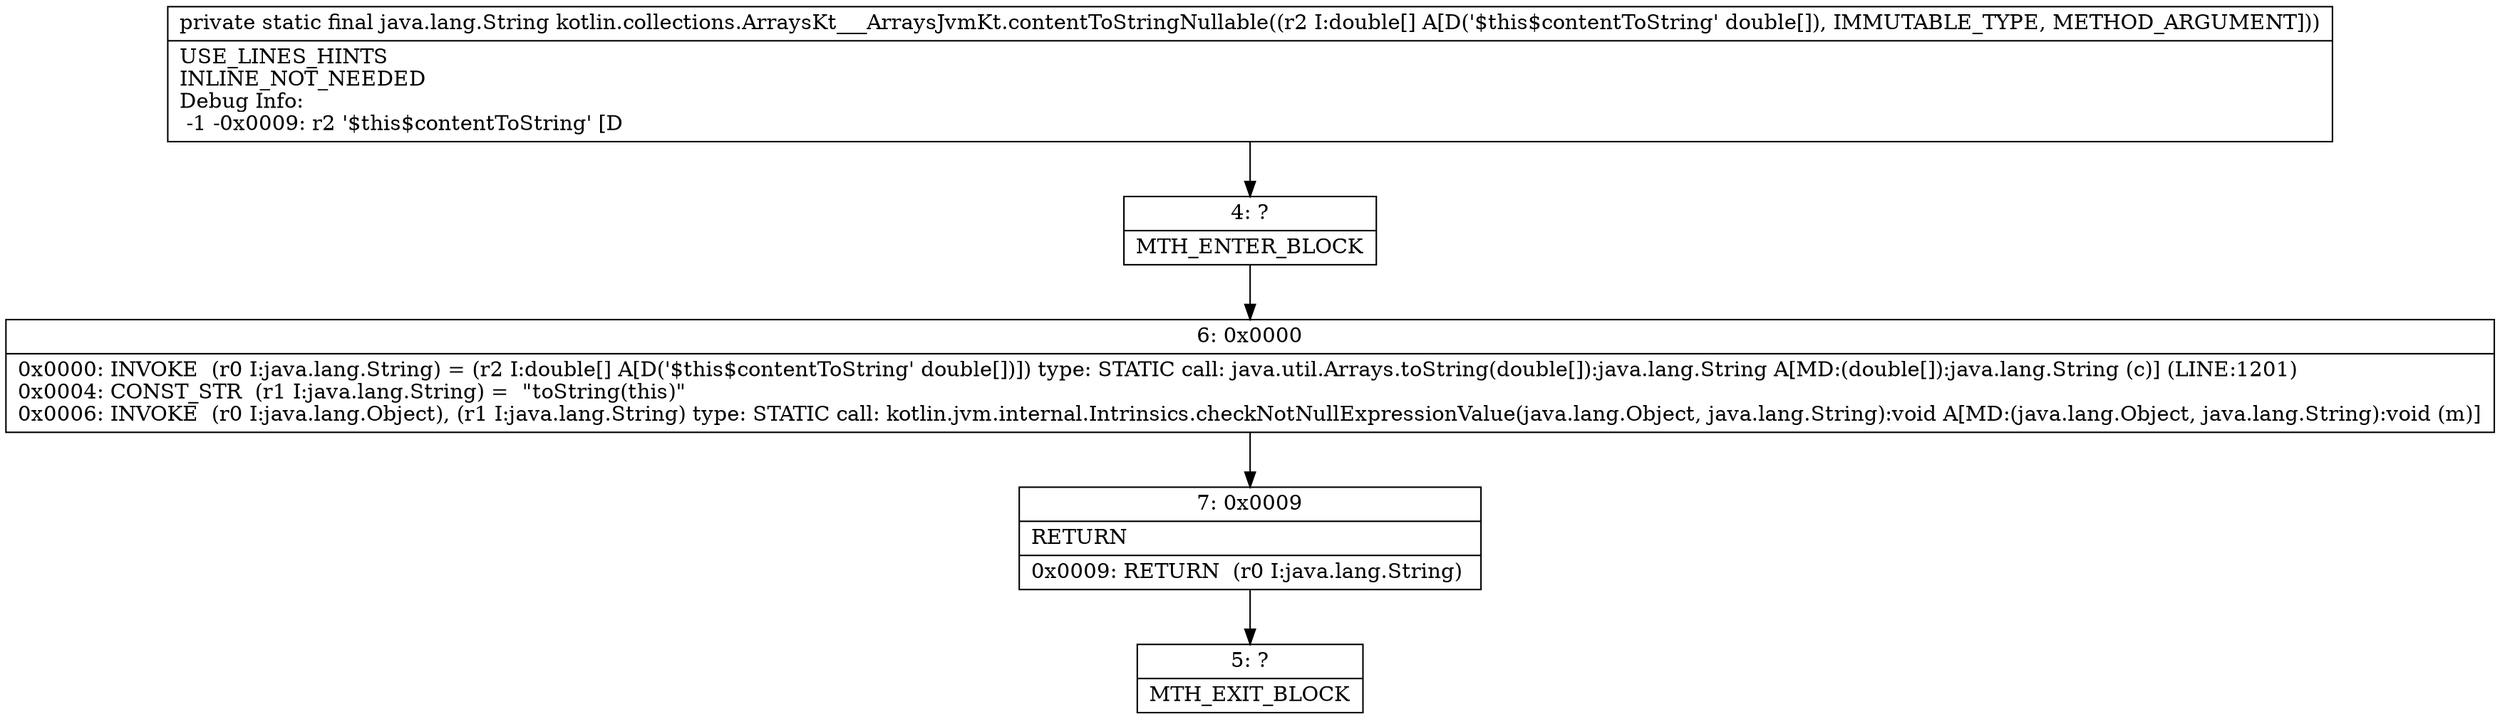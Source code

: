 digraph "CFG forkotlin.collections.ArraysKt___ArraysJvmKt.contentToStringNullable([D)Ljava\/lang\/String;" {
Node_4 [shape=record,label="{4\:\ ?|MTH_ENTER_BLOCK\l}"];
Node_6 [shape=record,label="{6\:\ 0x0000|0x0000: INVOKE  (r0 I:java.lang.String) = (r2 I:double[] A[D('$this$contentToString' double[])]) type: STATIC call: java.util.Arrays.toString(double[]):java.lang.String A[MD:(double[]):java.lang.String (c)] (LINE:1201)\l0x0004: CONST_STR  (r1 I:java.lang.String) =  \"toString(this)\" \l0x0006: INVOKE  (r0 I:java.lang.Object), (r1 I:java.lang.String) type: STATIC call: kotlin.jvm.internal.Intrinsics.checkNotNullExpressionValue(java.lang.Object, java.lang.String):void A[MD:(java.lang.Object, java.lang.String):void (m)]\l}"];
Node_7 [shape=record,label="{7\:\ 0x0009|RETURN\l|0x0009: RETURN  (r0 I:java.lang.String) \l}"];
Node_5 [shape=record,label="{5\:\ ?|MTH_EXIT_BLOCK\l}"];
MethodNode[shape=record,label="{private static final java.lang.String kotlin.collections.ArraysKt___ArraysJvmKt.contentToStringNullable((r2 I:double[] A[D('$this$contentToString' double[]), IMMUTABLE_TYPE, METHOD_ARGUMENT]))  | USE_LINES_HINTS\lINLINE_NOT_NEEDED\lDebug Info:\l  \-1 \-0x0009: r2 '$this$contentToString' [D\l}"];
MethodNode -> Node_4;Node_4 -> Node_6;
Node_6 -> Node_7;
Node_7 -> Node_5;
}


